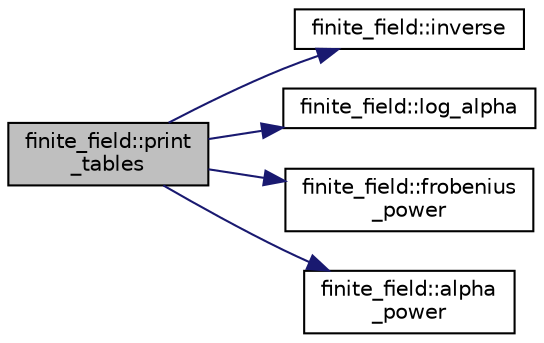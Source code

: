 digraph "finite_field::print_tables"
{
  edge [fontname="Helvetica",fontsize="10",labelfontname="Helvetica",labelfontsize="10"];
  node [fontname="Helvetica",fontsize="10",shape=record];
  rankdir="LR";
  Node16523 [label="finite_field::print\l_tables",height=0.2,width=0.4,color="black", fillcolor="grey75", style="filled", fontcolor="black"];
  Node16523 -> Node16524 [color="midnightblue",fontsize="10",style="solid",fontname="Helvetica"];
  Node16524 [label="finite_field::inverse",height=0.2,width=0.4,color="black", fillcolor="white", style="filled",URL="$df/d5a/classfinite__field.html#a69f2a12c01e70b7ce2d115c5221c9cdd"];
  Node16523 -> Node16525 [color="midnightblue",fontsize="10",style="solid",fontname="Helvetica"];
  Node16525 [label="finite_field::log_alpha",height=0.2,width=0.4,color="black", fillcolor="white", style="filled",URL="$df/d5a/classfinite__field.html#a446a83ae0d281ddf44215626f0097305"];
  Node16523 -> Node16526 [color="midnightblue",fontsize="10",style="solid",fontname="Helvetica"];
  Node16526 [label="finite_field::frobenius\l_power",height=0.2,width=0.4,color="black", fillcolor="white", style="filled",URL="$df/d5a/classfinite__field.html#aec23e43aaefc0ed601cdfa3139496a92"];
  Node16523 -> Node16527 [color="midnightblue",fontsize="10",style="solid",fontname="Helvetica"];
  Node16527 [label="finite_field::alpha\l_power",height=0.2,width=0.4,color="black", fillcolor="white", style="filled",URL="$df/d5a/classfinite__field.html#aa1d31b58f7fe2798e20f74890ae29c51"];
}
